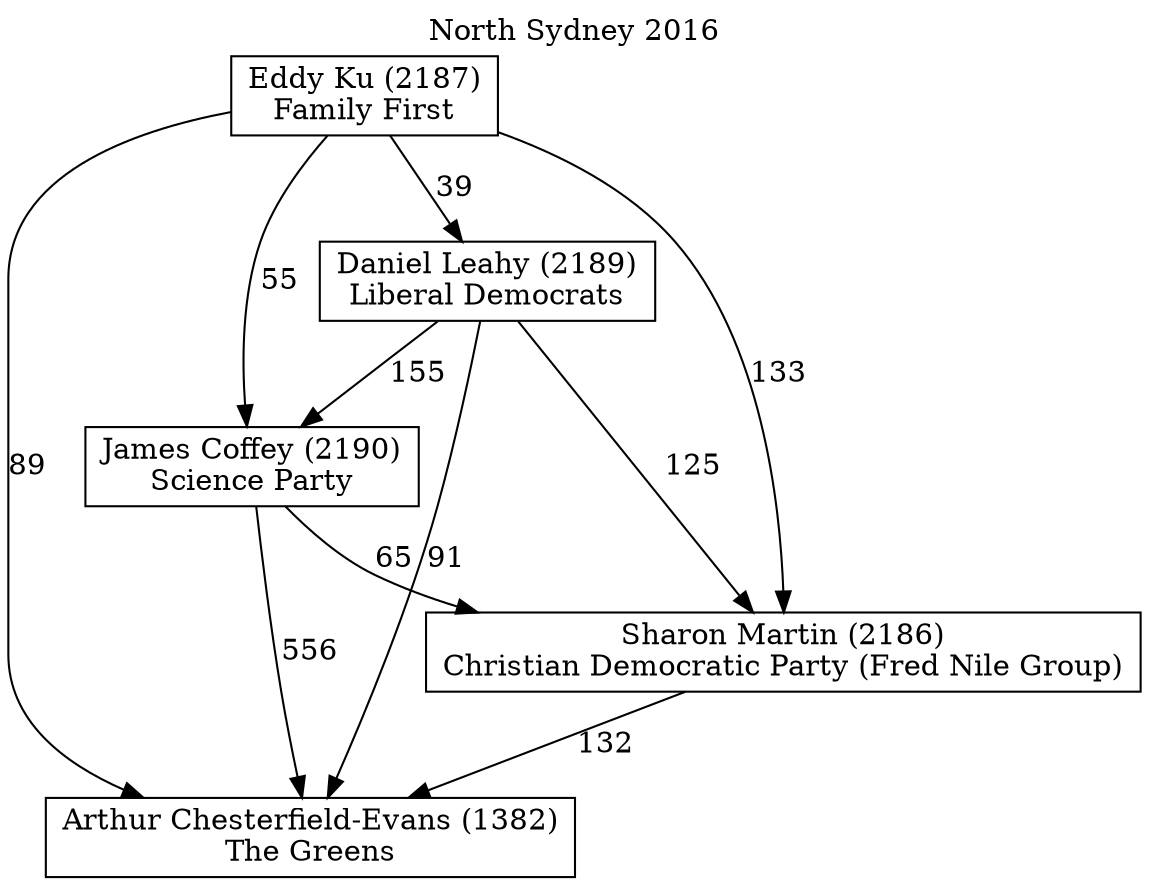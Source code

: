 // House preference flow
digraph "Arthur Chesterfield-Evans (1382)_North Sydney_2016" {
	graph [label="North Sydney 2016" labelloc=t mclimit=10]
	node [shape=box]
	"Arthur Chesterfield-Evans (1382)" [label="Arthur Chesterfield-Evans (1382)
The Greens"]
	"James Coffey (2190)" [label="James Coffey (2190)
Science Party"]
	"Eddy Ku (2187)" [label="Eddy Ku (2187)
Family First"]
	"Sharon Martin (2186)" [label="Sharon Martin (2186)
Christian Democratic Party (Fred Nile Group)"]
	"Daniel Leahy (2189)" [label="Daniel Leahy (2189)
Liberal Democrats"]
	"Eddy Ku (2187)" -> "James Coffey (2190)" [label=55]
	"James Coffey (2190)" -> "Arthur Chesterfield-Evans (1382)" [label=556]
	"James Coffey (2190)" -> "Sharon Martin (2186)" [label=65]
	"Daniel Leahy (2189)" -> "James Coffey (2190)" [label=155]
	"Eddy Ku (2187)" -> "Daniel Leahy (2189)" [label=39]
	"Daniel Leahy (2189)" -> "Sharon Martin (2186)" [label=125]
	"Sharon Martin (2186)" -> "Arthur Chesterfield-Evans (1382)" [label=132]
	"Eddy Ku (2187)" -> "Sharon Martin (2186)" [label=133]
	"Daniel Leahy (2189)" -> "Arthur Chesterfield-Evans (1382)" [label=91]
	"Eddy Ku (2187)" -> "Arthur Chesterfield-Evans (1382)" [label=89]
}
